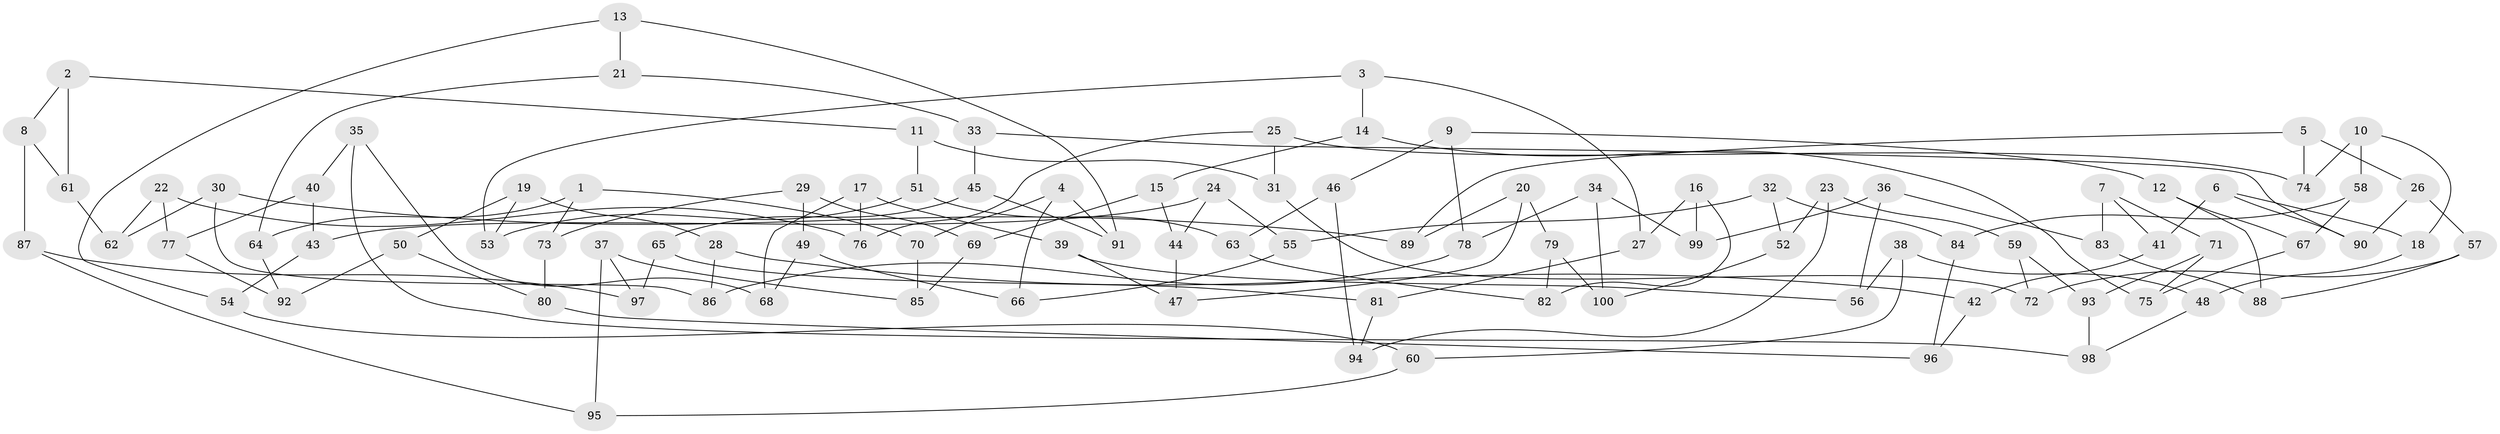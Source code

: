 // Generated by graph-tools (version 1.1) at 2025/11/02/21/25 10:11:15]
// undirected, 100 vertices, 150 edges
graph export_dot {
graph [start="1"]
  node [color=gray90,style=filled];
  1;
  2;
  3;
  4;
  5;
  6;
  7;
  8;
  9;
  10;
  11;
  12;
  13;
  14;
  15;
  16;
  17;
  18;
  19;
  20;
  21;
  22;
  23;
  24;
  25;
  26;
  27;
  28;
  29;
  30;
  31;
  32;
  33;
  34;
  35;
  36;
  37;
  38;
  39;
  40;
  41;
  42;
  43;
  44;
  45;
  46;
  47;
  48;
  49;
  50;
  51;
  52;
  53;
  54;
  55;
  56;
  57;
  58;
  59;
  60;
  61;
  62;
  63;
  64;
  65;
  66;
  67;
  68;
  69;
  70;
  71;
  72;
  73;
  74;
  75;
  76;
  77;
  78;
  79;
  80;
  81;
  82;
  83;
  84;
  85;
  86;
  87;
  88;
  89;
  90;
  91;
  92;
  93;
  94;
  95;
  96;
  97;
  98;
  99;
  100;
  1 -- 64;
  1 -- 70;
  1 -- 73;
  2 -- 11;
  2 -- 8;
  2 -- 61;
  3 -- 53;
  3 -- 27;
  3 -- 14;
  4 -- 66;
  4 -- 91;
  4 -- 70;
  5 -- 89;
  5 -- 74;
  5 -- 26;
  6 -- 90;
  6 -- 18;
  6 -- 41;
  7 -- 41;
  7 -- 71;
  7 -- 83;
  8 -- 61;
  8 -- 87;
  9 -- 78;
  9 -- 12;
  9 -- 46;
  10 -- 58;
  10 -- 18;
  10 -- 74;
  11 -- 51;
  11 -- 31;
  12 -- 67;
  12 -- 88;
  13 -- 54;
  13 -- 21;
  13 -- 91;
  14 -- 75;
  14 -- 15;
  15 -- 69;
  15 -- 44;
  16 -- 99;
  16 -- 27;
  16 -- 82;
  17 -- 76;
  17 -- 68;
  17 -- 39;
  18 -- 48;
  19 -- 28;
  19 -- 53;
  19 -- 50;
  20 -- 89;
  20 -- 79;
  20 -- 47;
  21 -- 33;
  21 -- 64;
  22 -- 77;
  22 -- 62;
  22 -- 76;
  23 -- 94;
  23 -- 52;
  23 -- 59;
  24 -- 55;
  24 -- 44;
  24 -- 43;
  25 -- 74;
  25 -- 31;
  25 -- 76;
  26 -- 90;
  26 -- 57;
  27 -- 81;
  28 -- 42;
  28 -- 86;
  29 -- 69;
  29 -- 49;
  29 -- 73;
  30 -- 62;
  30 -- 86;
  30 -- 89;
  31 -- 72;
  32 -- 55;
  32 -- 52;
  32 -- 84;
  33 -- 90;
  33 -- 45;
  34 -- 100;
  34 -- 99;
  34 -- 78;
  35 -- 40;
  35 -- 98;
  35 -- 68;
  36 -- 99;
  36 -- 56;
  36 -- 83;
  37 -- 97;
  37 -- 95;
  37 -- 85;
  38 -- 56;
  38 -- 60;
  38 -- 48;
  39 -- 47;
  39 -- 56;
  40 -- 77;
  40 -- 43;
  41 -- 42;
  42 -- 96;
  43 -- 54;
  44 -- 47;
  45 -- 91;
  45 -- 65;
  46 -- 94;
  46 -- 63;
  48 -- 98;
  49 -- 68;
  49 -- 66;
  50 -- 92;
  50 -- 80;
  51 -- 53;
  51 -- 63;
  52 -- 100;
  54 -- 60;
  55 -- 66;
  57 -- 72;
  57 -- 88;
  58 -- 84;
  58 -- 67;
  59 -- 72;
  59 -- 93;
  60 -- 95;
  61 -- 62;
  63 -- 82;
  64 -- 92;
  65 -- 97;
  65 -- 81;
  67 -- 75;
  69 -- 85;
  70 -- 85;
  71 -- 93;
  71 -- 75;
  73 -- 80;
  77 -- 92;
  78 -- 86;
  79 -- 100;
  79 -- 82;
  80 -- 96;
  81 -- 94;
  83 -- 88;
  84 -- 96;
  87 -- 95;
  87 -- 97;
  93 -- 98;
}
